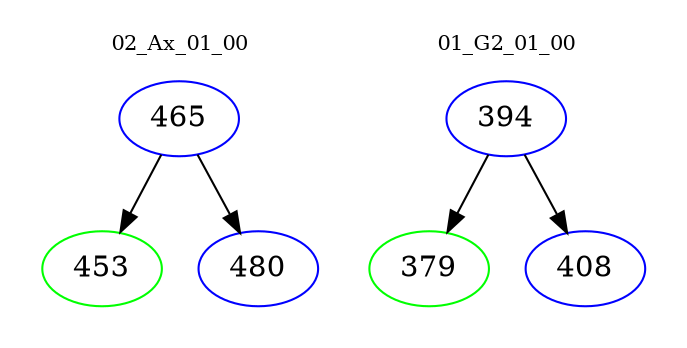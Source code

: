 digraph{
subgraph cluster_0 {
color = white
label = "02_Ax_01_00";
fontsize=10;
T0_465 [label="465", color="blue"]
T0_465 -> T0_453 [color="black"]
T0_453 [label="453", color="green"]
T0_465 -> T0_480 [color="black"]
T0_480 [label="480", color="blue"]
}
subgraph cluster_1 {
color = white
label = "01_G2_01_00";
fontsize=10;
T1_394 [label="394", color="blue"]
T1_394 -> T1_379 [color="black"]
T1_379 [label="379", color="green"]
T1_394 -> T1_408 [color="black"]
T1_408 [label="408", color="blue"]
}
}
